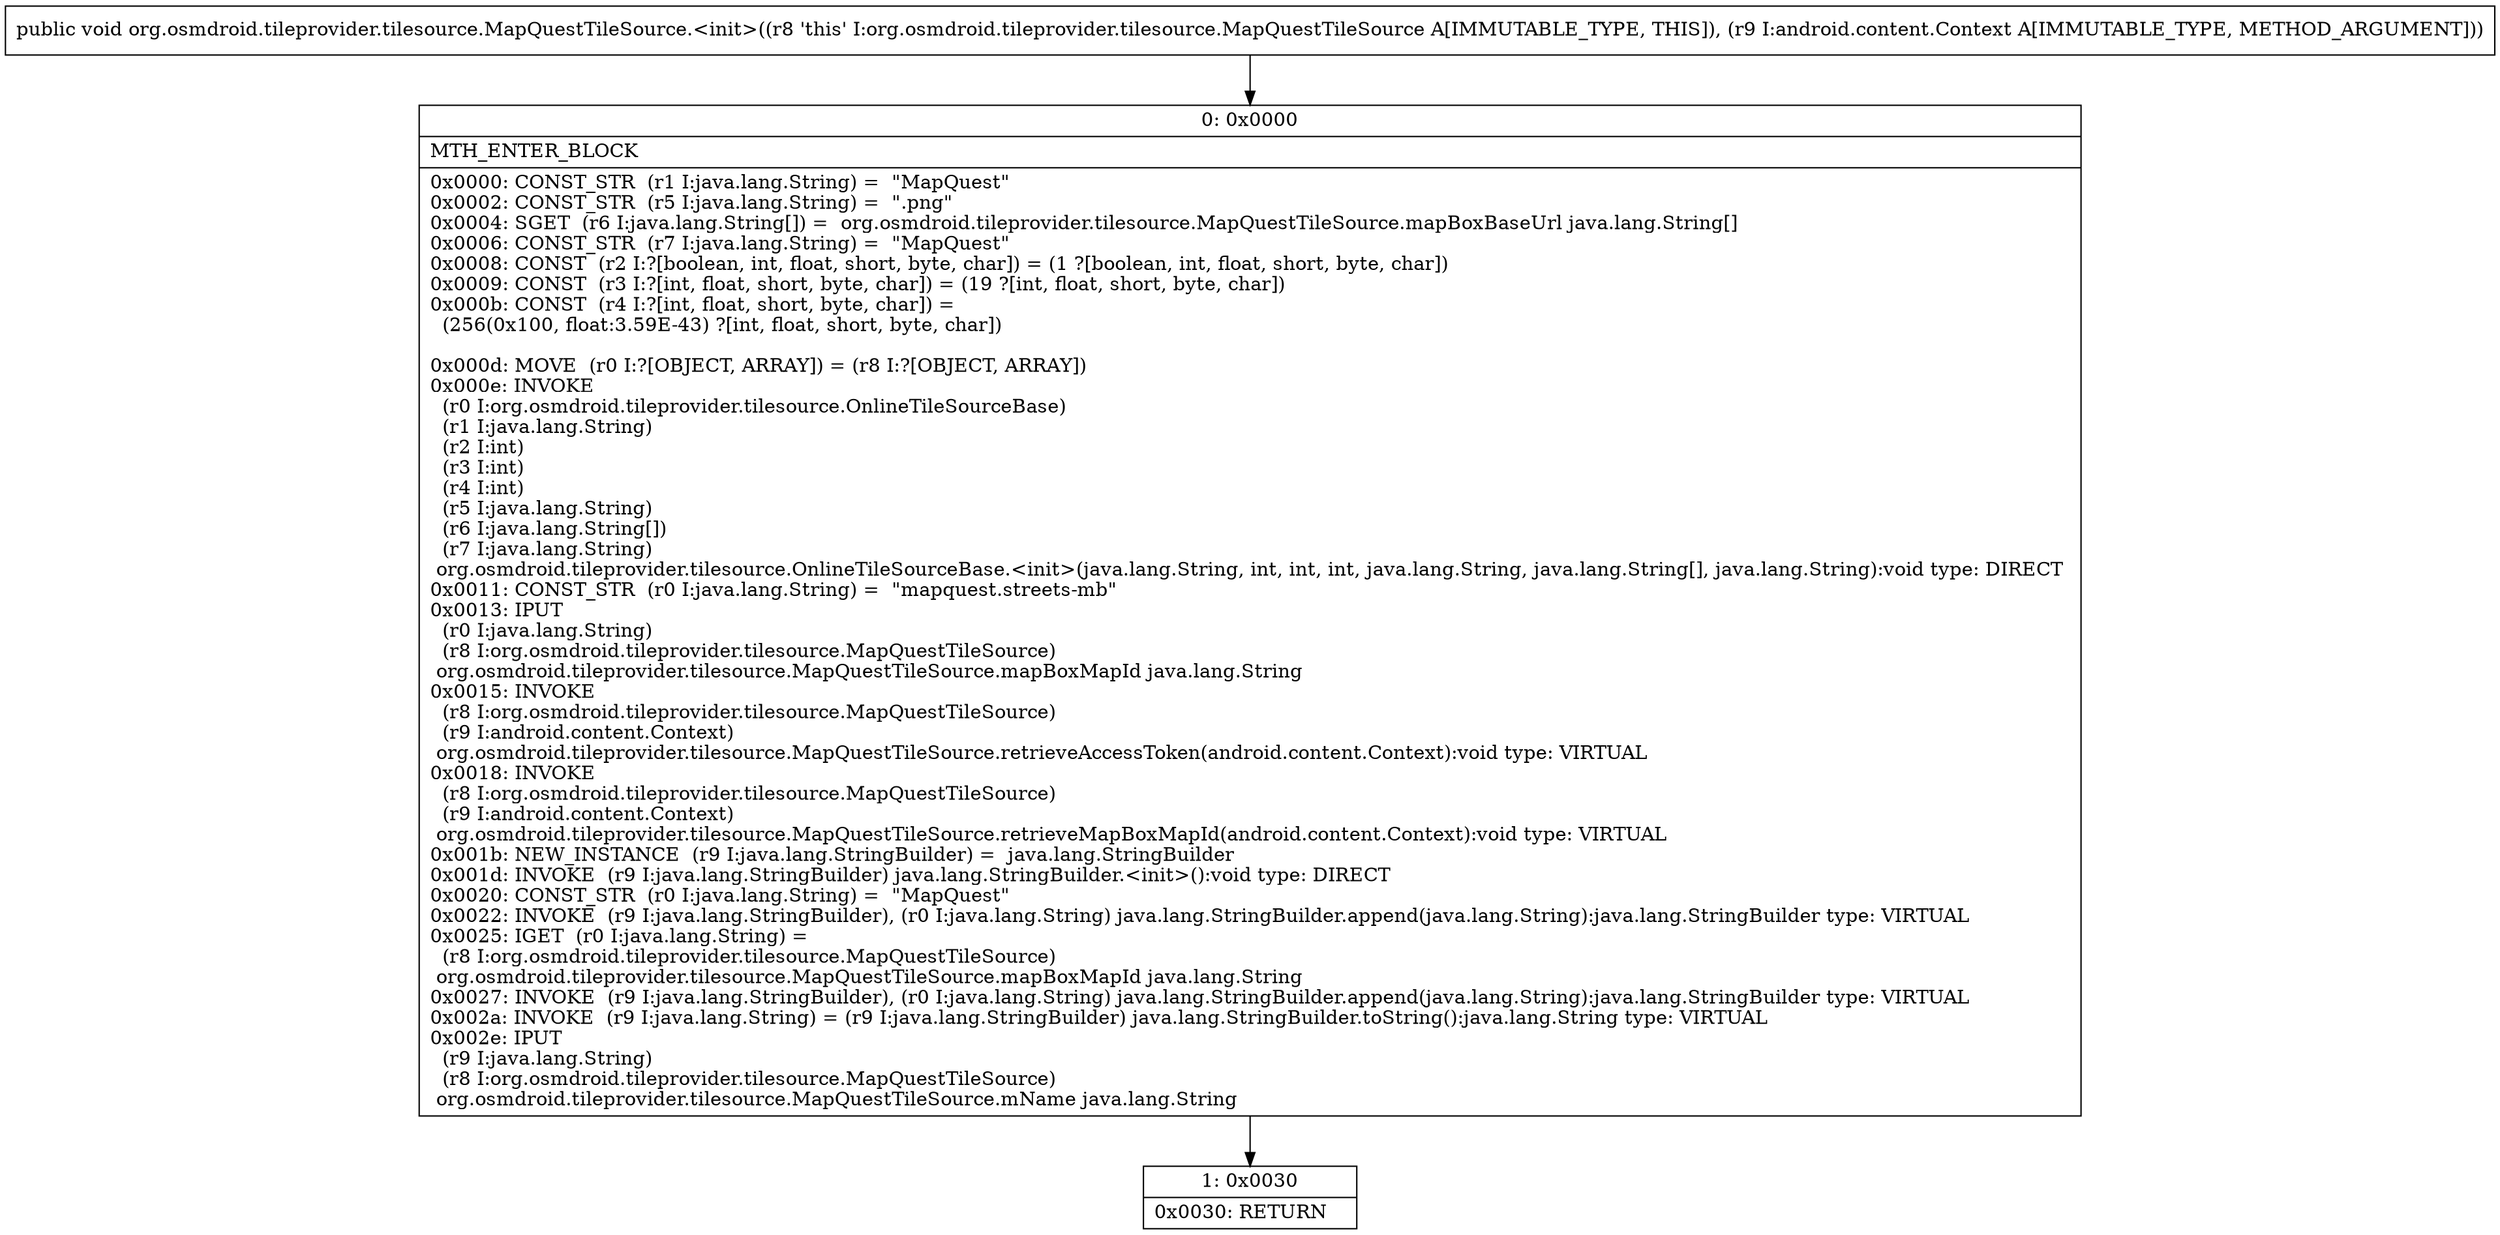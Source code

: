 digraph "CFG fororg.osmdroid.tileprovider.tilesource.MapQuestTileSource.\<init\>(Landroid\/content\/Context;)V" {
Node_0 [shape=record,label="{0\:\ 0x0000|MTH_ENTER_BLOCK\l|0x0000: CONST_STR  (r1 I:java.lang.String) =  \"MapQuest\" \l0x0002: CONST_STR  (r5 I:java.lang.String) =  \".png\" \l0x0004: SGET  (r6 I:java.lang.String[]) =  org.osmdroid.tileprovider.tilesource.MapQuestTileSource.mapBoxBaseUrl java.lang.String[] \l0x0006: CONST_STR  (r7 I:java.lang.String) =  \"MapQuest\" \l0x0008: CONST  (r2 I:?[boolean, int, float, short, byte, char]) = (1 ?[boolean, int, float, short, byte, char]) \l0x0009: CONST  (r3 I:?[int, float, short, byte, char]) = (19 ?[int, float, short, byte, char]) \l0x000b: CONST  (r4 I:?[int, float, short, byte, char]) = \l  (256(0x100, float:3.59E\-43) ?[int, float, short, byte, char])\l \l0x000d: MOVE  (r0 I:?[OBJECT, ARRAY]) = (r8 I:?[OBJECT, ARRAY]) \l0x000e: INVOKE  \l  (r0 I:org.osmdroid.tileprovider.tilesource.OnlineTileSourceBase)\l  (r1 I:java.lang.String)\l  (r2 I:int)\l  (r3 I:int)\l  (r4 I:int)\l  (r5 I:java.lang.String)\l  (r6 I:java.lang.String[])\l  (r7 I:java.lang.String)\l org.osmdroid.tileprovider.tilesource.OnlineTileSourceBase.\<init\>(java.lang.String, int, int, int, java.lang.String, java.lang.String[], java.lang.String):void type: DIRECT \l0x0011: CONST_STR  (r0 I:java.lang.String) =  \"mapquest.streets\-mb\" \l0x0013: IPUT  \l  (r0 I:java.lang.String)\l  (r8 I:org.osmdroid.tileprovider.tilesource.MapQuestTileSource)\l org.osmdroid.tileprovider.tilesource.MapQuestTileSource.mapBoxMapId java.lang.String \l0x0015: INVOKE  \l  (r8 I:org.osmdroid.tileprovider.tilesource.MapQuestTileSource)\l  (r9 I:android.content.Context)\l org.osmdroid.tileprovider.tilesource.MapQuestTileSource.retrieveAccessToken(android.content.Context):void type: VIRTUAL \l0x0018: INVOKE  \l  (r8 I:org.osmdroid.tileprovider.tilesource.MapQuestTileSource)\l  (r9 I:android.content.Context)\l org.osmdroid.tileprovider.tilesource.MapQuestTileSource.retrieveMapBoxMapId(android.content.Context):void type: VIRTUAL \l0x001b: NEW_INSTANCE  (r9 I:java.lang.StringBuilder) =  java.lang.StringBuilder \l0x001d: INVOKE  (r9 I:java.lang.StringBuilder) java.lang.StringBuilder.\<init\>():void type: DIRECT \l0x0020: CONST_STR  (r0 I:java.lang.String) =  \"MapQuest\" \l0x0022: INVOKE  (r9 I:java.lang.StringBuilder), (r0 I:java.lang.String) java.lang.StringBuilder.append(java.lang.String):java.lang.StringBuilder type: VIRTUAL \l0x0025: IGET  (r0 I:java.lang.String) = \l  (r8 I:org.osmdroid.tileprovider.tilesource.MapQuestTileSource)\l org.osmdroid.tileprovider.tilesource.MapQuestTileSource.mapBoxMapId java.lang.String \l0x0027: INVOKE  (r9 I:java.lang.StringBuilder), (r0 I:java.lang.String) java.lang.StringBuilder.append(java.lang.String):java.lang.StringBuilder type: VIRTUAL \l0x002a: INVOKE  (r9 I:java.lang.String) = (r9 I:java.lang.StringBuilder) java.lang.StringBuilder.toString():java.lang.String type: VIRTUAL \l0x002e: IPUT  \l  (r9 I:java.lang.String)\l  (r8 I:org.osmdroid.tileprovider.tilesource.MapQuestTileSource)\l org.osmdroid.tileprovider.tilesource.MapQuestTileSource.mName java.lang.String \l}"];
Node_1 [shape=record,label="{1\:\ 0x0030|0x0030: RETURN   \l}"];
MethodNode[shape=record,label="{public void org.osmdroid.tileprovider.tilesource.MapQuestTileSource.\<init\>((r8 'this' I:org.osmdroid.tileprovider.tilesource.MapQuestTileSource A[IMMUTABLE_TYPE, THIS]), (r9 I:android.content.Context A[IMMUTABLE_TYPE, METHOD_ARGUMENT])) }"];
MethodNode -> Node_0;
Node_0 -> Node_1;
}

